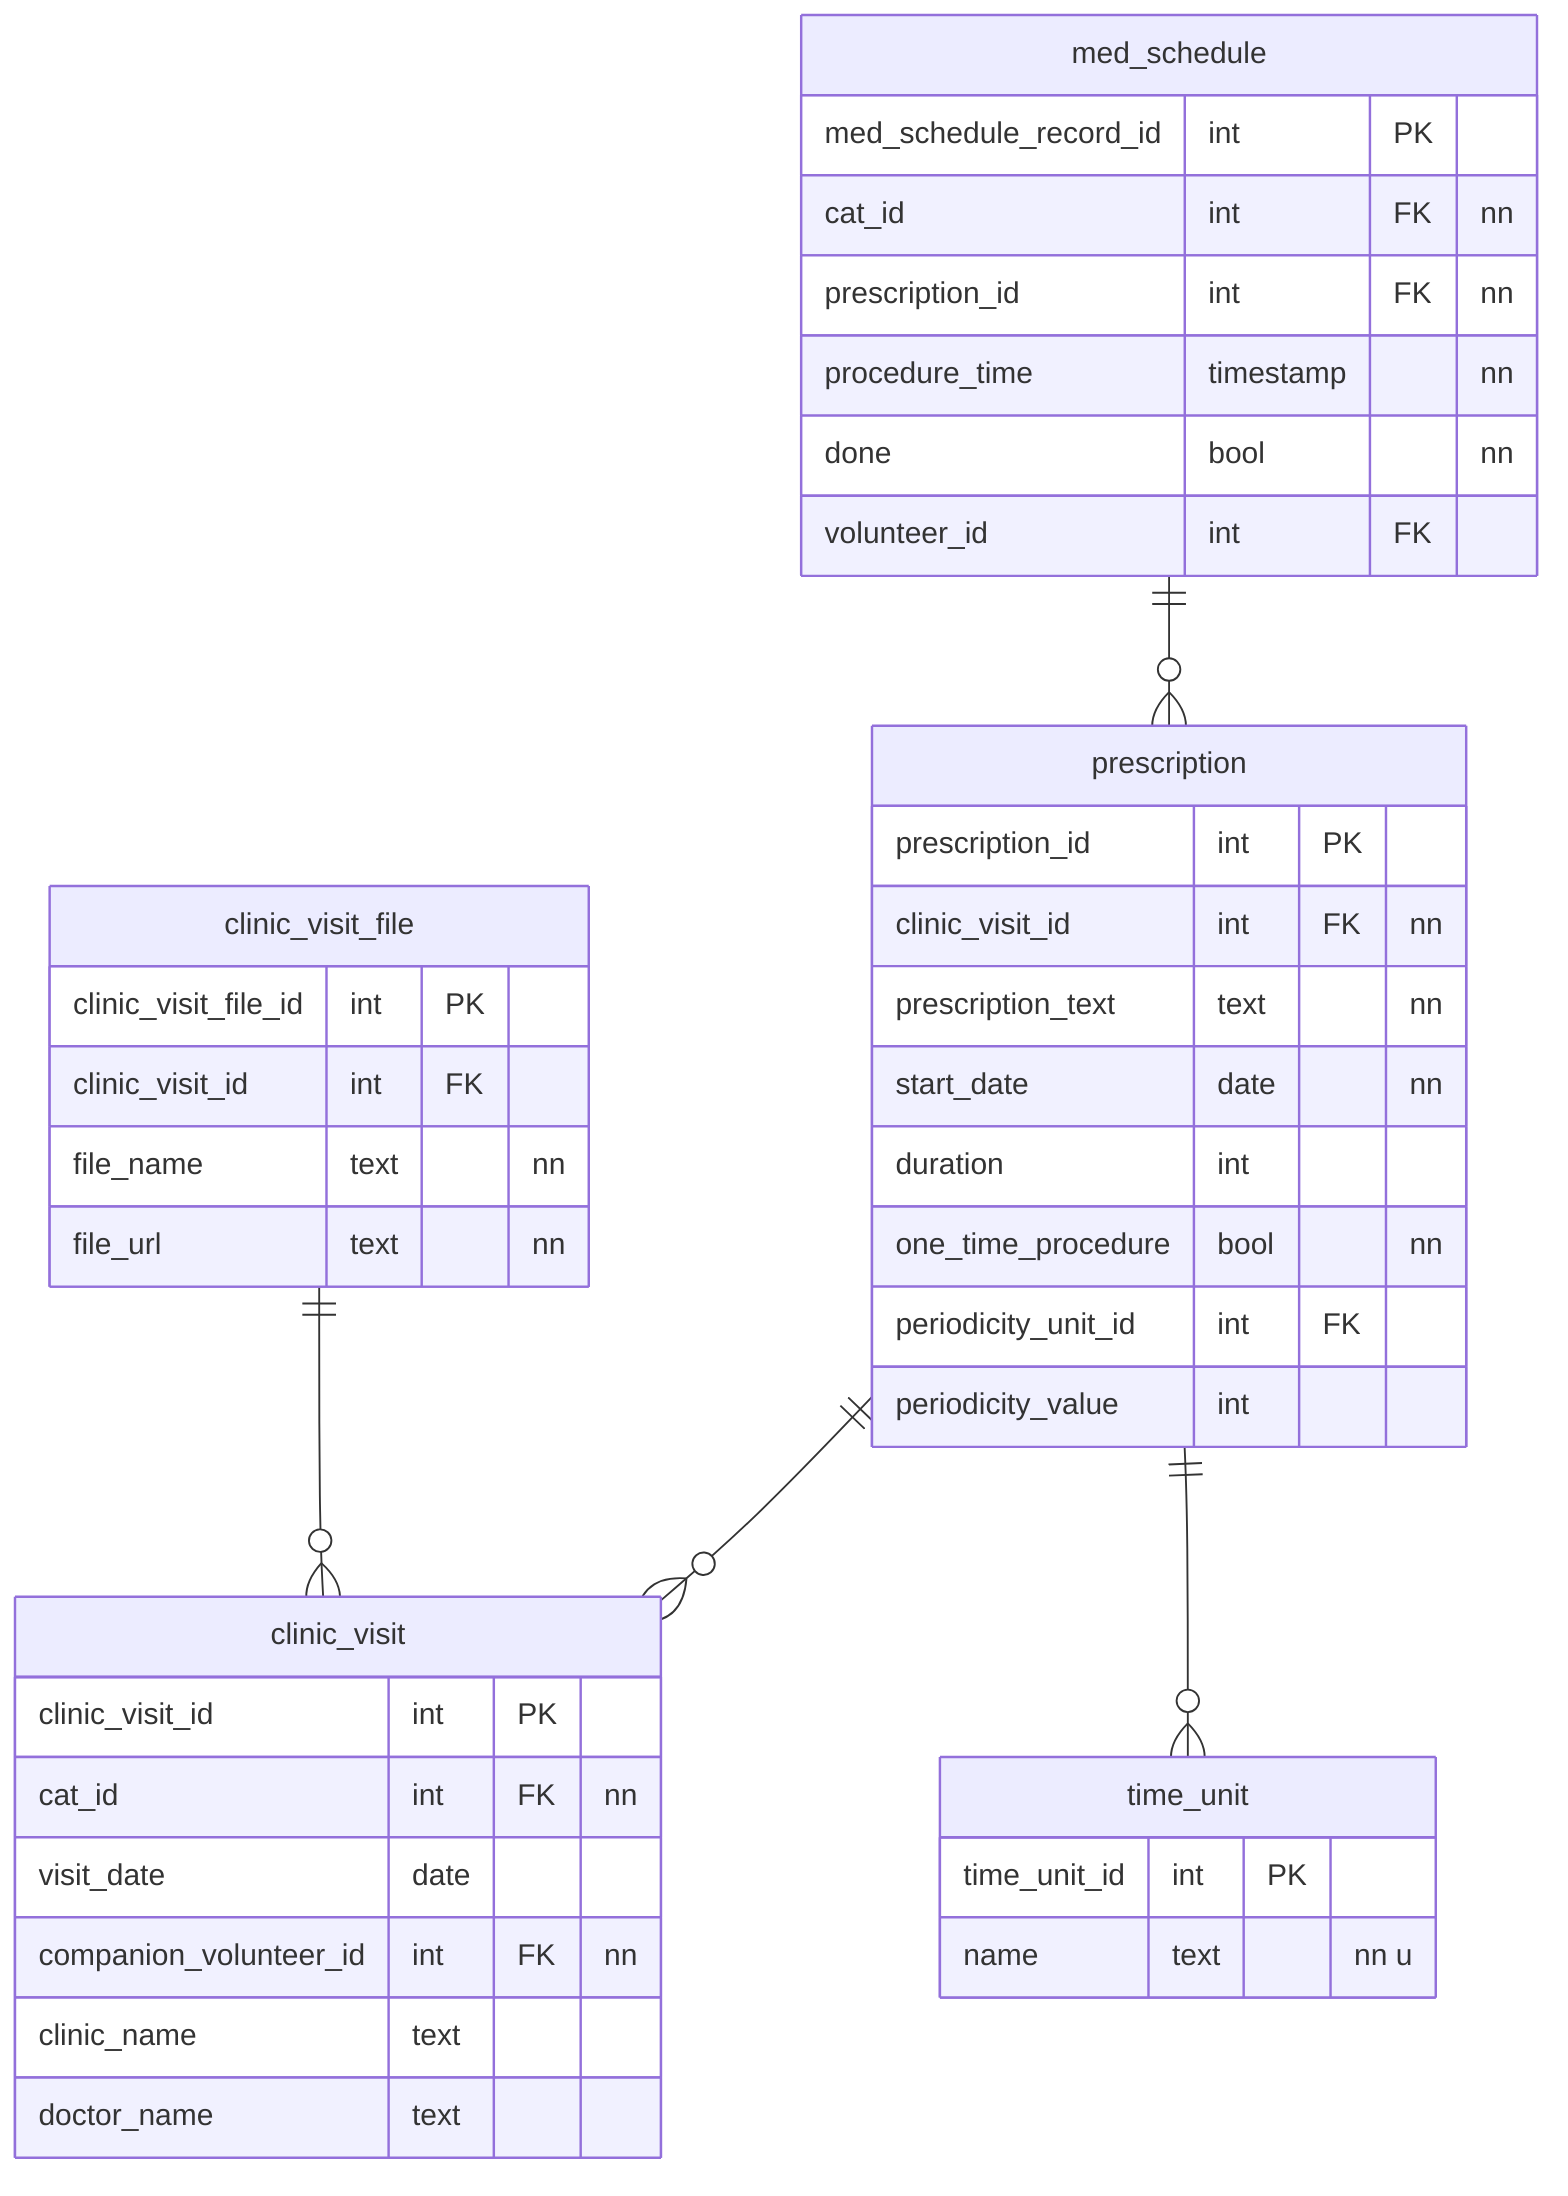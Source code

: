 %% <comments>
%% https://mermaid.js.org/syntax/entityRelationshipDiagram.html
%% </comments>

erDiagram
    clinic_visit {
        clinic_visit_id int PK
        cat_id int FK "nn"
        visit_date date
        companion_volunteer_id int FK "nn"
        clinic_name text
        doctor_name text
    }
    clinic_visit_file {
        clinic_visit_file_id int PK
        clinic_visit_id int FK
        file_name text "nn"
        file_url text "nn"
    }
    time_unit {
        time_unit_id int PK
        name text "nn u"
    }
    prescription {
        prescription_id int PK
        clinic_visit_id int FK "nn"
        prescription_text text "nn"
        start_date date "nn"
        duration int
        one_time_procedure bool "nn"
        periodicity_unit_id int FK
        periodicity_value int
    }
    med_schedule {
        med_schedule_record_id int PK
        cat_id int FK "nn"
        prescription_id int FK "nn"
        procedure_time timestamp "nn"
        done bool "nn"
        volunteer_id int FK
    }
    %%clinic_visit ||--o{ cat : " "
    %%clinic_visit ||--o{ volunteer : " "
    clinic_visit_file ||--o{ clinic_visit : " "
    prescription ||--o{ clinic_visit : " "
    prescription ||--o{ time_unit : " "
    %%med_schedule ||--o{ cat : " "
    med_schedule ||--o{ prescription : " "
    %%med_schedule ||--o{ volunteer : " "